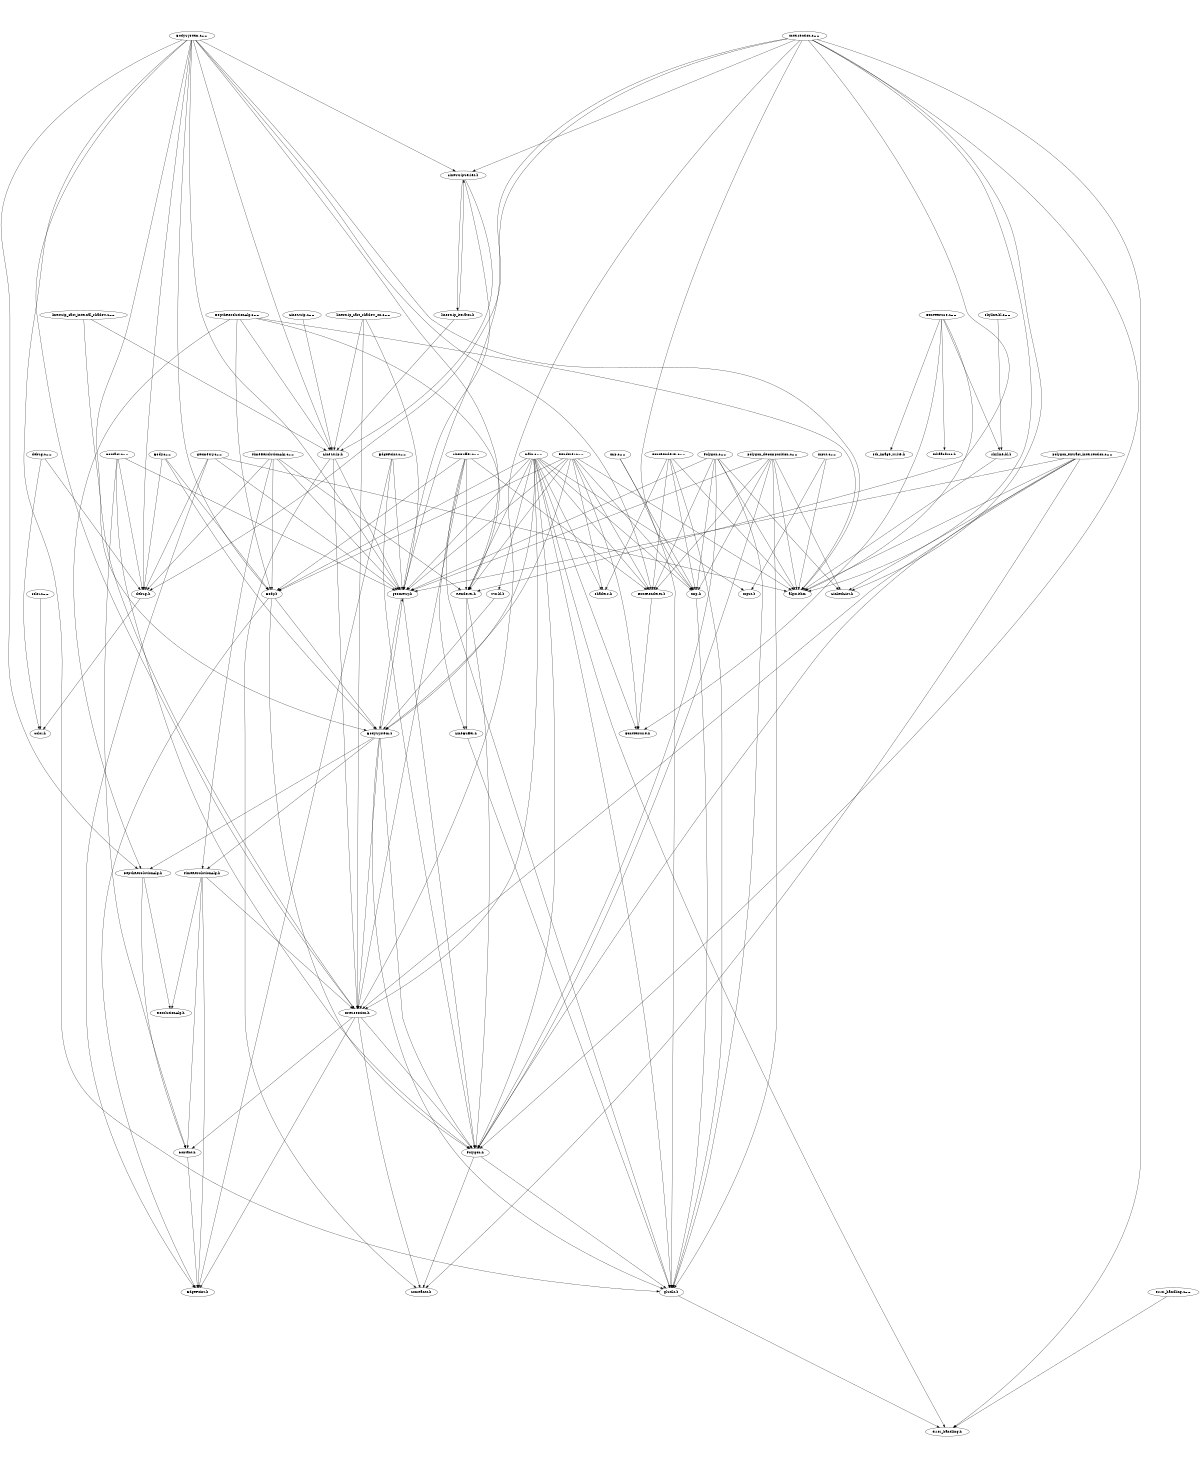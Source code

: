 digraph "source tree" {
    overlap=scale;
    size="8,10";
    ratio="fill";
    fontsize="16";
    fontname="Helvetica";
	clusterrank="local";
	"BodySystem.c++" -> "geometry.h"
	"linestrip_iterator.h" -> "LineStrip.h"
	"tmp.c++" -> "glutils.h"
	"geometry.c++" -> "debug.h"
	"Body.h" -> "Polygon.h"
	"Body.h" -> "BodySystem.h"
	"polygon_decomposition.c++" -> "Polygon.h"
	"BodySystem.c++" -> "DepthResolutionAlg.h"
	"debug.c++" -> "color.h"
	"skyline-bl.c++" -> "skyline-bl.h"
	"BodySystem.c++" -> "Intersection.h"
	"TimeResolutionAlg.c++" -> "debug.h"
	"Intersection.h" -> "Polygon.h"
	"Polygon.c++" -> "Polygon.h"
	"DepthResolutionAlg.h" -> "ResolutionAlg.h"
	"Intersection.c++" -> "LinkedList.h"
	"main.c++" -> "Renderer.h"
	"LineBuffer.c++" -> "glutils.h"
	"Intersection.c++" -> "geometry.h"
	"linestrip_cast_internal_shadow.c++" -> "Intersection.h"
	"debug.c++" -> "debug.h"
	"main.c++" -> "Body.h"
	"Intersection.c++" -> "Polygon.h"
	"DepthResolutionAlg.c++" -> "LineStrip.h"
	"TimeResolutionAlg.h" -> "EdgePoint.h"
	"BodySystem.h" -> "DepthResolutionAlg.h"
	"Intersection.c++" -> "error_handling.h"
	"skyline-bl.h" -> "algorithm"
	"LineStrip.h" -> "geometry.h"
	"LineStripSeries.h" -> "LineStrip.h"
	"polygon_extract_intersection.c++" -> "Intersection.h"
	"Intersection.c++" -> "tmp.h"
	"BodySystem.c++" -> "BodySystem.h"
	"TimeResolutionAlg.c++" -> "TimeResolutionAlg.h"
	"Intersection.c++" -> "LineStripSeries.h"
	"geometry.c++" -> "geometry.h"
	"TimeResolutionAlg.h" -> "ResolutionAlg.h"
	"Intersection.h" -> "Contact.h"
	"Renderer.c++" -> "tmp.h"
	"Contact.h" -> "EdgePoint.h"
	"tmp.c++" -> "tmp.h"
	"FontRenderer.c++" -> "tmp.h"
	"Contact.c++" -> "debug.h"
	"DepthResolutionAlg.c++" -> "DepthResolutionAlg.h"
	"main.c++" -> "BodySystem.h"
	"main.c++" -> "glutils.h"
	"FontTexture.c++" -> "stb_image_write.h"
	"geometry.h" -> "BodySystem.h"
	"polygon_extract_intersection.c++" -> "geometry.h"
	"LineBuffer.c++" -> "FontRenderer.h"
	"TimeResolutionAlg.h" -> "Intersection.h"
	"Renderer.c++" -> "Renderer.h"
	"Renderer.c++" -> "shaders.h"
	"Renderer.c++" -> "algorithm"
	"FontRenderer.c++" -> "FontRenderer.h"
	"main.c++" -> "shaders.h"
	"DepthResolutionAlg.h" -> "Contact.h"
	"polygon_decomposition.c++" -> "tmp.h"
	"EdgePoint.c++" -> "Polygon.h"
	"geometry.c++" -> "algorithm"
	"Renderer.h" -> "LineBuffer.h"
	"BodySystem.c++" -> "FontRenderer.h"
	"LineBuffer.c++" -> "Body.h"
	"Intersection.c++" -> "Intersection.h"
	"main.c++" -> "error_handling.h"
	"Polygon.c++" -> "glutils.h"
	"Polygon.c++" -> "algorithm"
	"polygon_decomposition.c++" -> "LinkedList.h"
	"error_handling.c++" -> "error_handling.h"
	"Polygon.c++" -> "LinkedList.h"
	"BodySystem.h" -> "glutils.h"
	"FontTexture.c++" -> "algorithm"
	"BodySystem.c++" -> "algorithm"
	"BodySystem.h" -> "TimeResolutionAlg.h"
	"Contact.c++" -> "geometry.h"
	"BodySystem.c++" -> "debug.h"
	"Polygon.c++" -> "FontRenderer.h"
	"FontRenderer.c++" -> "glutils.h"
	"Renderer.c++" -> "FontRenderer.h"
	"Intersection.c++" -> "algorithm"
	"Renderer.c++" -> "geometry.h"
	"geometry.h" -> "Polygon.h"
	"main.c++" -> "FontRenderer.h"
	"BodySystem.c++" -> "glutils.h"
	"polygon_decomposition.c++" -> "algorithm"
	"FontTexture.c++" -> "edtaa3func.h"
	"FontRenderer.c++" -> "shaders.h"
	"LineStripSeries.h" -> "linestrip_iterator.h"
	"Contact.c++" -> "Polygon.h"
	"linestrip_iterator.h" -> "LineStripSeries.h"
	"tmp.h" -> "glutils.h"
	"polygon_extract_intersection.c++" -> "algorithm"
	"Renderer.h" -> "Polygon.h"
	"Intersection.h" -> "EdgePoint.h"
	"Renderer.c++" -> "FontTexture.h"
	"Body.c++" -> "BodySystem.h"
	"geometry.c++" -> "EdgePoint.h"
	"linestrip_cast_shadow_on.c++" -> "Intersection.h"
	"LineBuffer.h" -> "glutils.h"
	"LineStripSeries.h" -> "geometry.h"
	"polygon_decomposition.c++" -> "FontRenderer.h"
	"Polygon.c++" -> "tmp.h"
	"Polygon.h" -> "glutils.h"
	"Body.c++" -> "debug.h"
	"main.c++" -> "Intersection.h"
	"Intersection.c++" -> "debug.h"
	"TimeResolutionAlg.c++" -> "Body.h"
	"polygon_decomposition.c++" -> "geometry.h"
	"Input.c++" -> "Input.h"
	"World.h" -> "BodySystem.h"
	"EdgePoint.c++" -> "EdgePoint.h"
	"main.c++" -> "geometry.h"
	"Input.c++" -> "algorithm"
	"Renderer.c++" -> "Body.h"
	"BodySystem.c++" -> "LineStripSeries.h"
	"TimeResolutionAlg.c++" -> "Renderer.h"
	"main.c++" -> "FontTexture.h"
	"polygon_extract_intersection.c++" -> "constants.h"
	"LineBuffer.c++" -> "LineBuffer.h"
	"BodySystem.h" -> "Polygon.h"
	"LineBuffer.c++" -> "Renderer.h"
	"linestrip_cast_shadow_on.c++" -> "geometry.h"
	"Body.c++" -> "Body.h"
	"Polygon.c++" -> "geometry.h"
	"DepthResolutionAlg.c++" -> "algorithm"
	"BodySystem.h" -> "geometry.h"
	"Contact.c++" -> "Contact.h"
	"Body.h" -> "EdgePoint.h"
	"main.c++" -> "Polygon.h"
	"FontRenderer.c++" -> "algorithm"
	"Intersection.h" -> "constants.h"
	"main.c++" -> "tmp.h"
	"polygon_decomposition.c++" -> "glutils.h"
	"polygon_extract_intersection.c++" -> "LinkedList.h"
	"Polygon.h" -> "constants.h"
	"BodySystem.c++" -> "Renderer.h"
	"glutils.h" -> "error_handling.h"
	"LineStrip.c++" -> "LineStrip.h"
	"linestrip_cast_internal_shadow.c++" -> "LineStrip.h"
	"BodySystem.h" -> "Intersection.h"
	"DepthResolutionAlg.c++" -> "Renderer.h"
	"DepthResolutionAlg.c++" -> "Body.h"
	"FontRenderer.h" -> "FontTexture.h"
	"linestrip_cast_shadow_on.c++" -> "LineStrip.h"
	"BodySystem.c++" -> "Body.h"
	"color.c++" -> "color.h"
	"TimeResolutionAlg.c++" -> "geometry.h"
	"LineStrip.h" -> "Intersection.h"
	"main.c++" -> "World.h"
	"LineBuffer.c++" -> "Intersection.h"
	"FontTexture.c++" -> "FontTexture.h"
	"TimeResolutionAlg.h" -> "Contact.h"
	"LineStrip.h" -> "constants.h"
	"EdgePoint.c++" -> "geometry.h"
	"FontTexture.c++" -> "skyline-bl.h"
	"polygon_extract_intersection.c++" -> "Polygon.h"
	"debug.h" -> "color.h"
	"Renderer.c++" -> "BodySystem.h"
	"BodySystem.c++" -> "LineStrip.h"
	"main.c++" -> "Input.h"
	"Intersection.c++" -> "Renderer.h"
}
